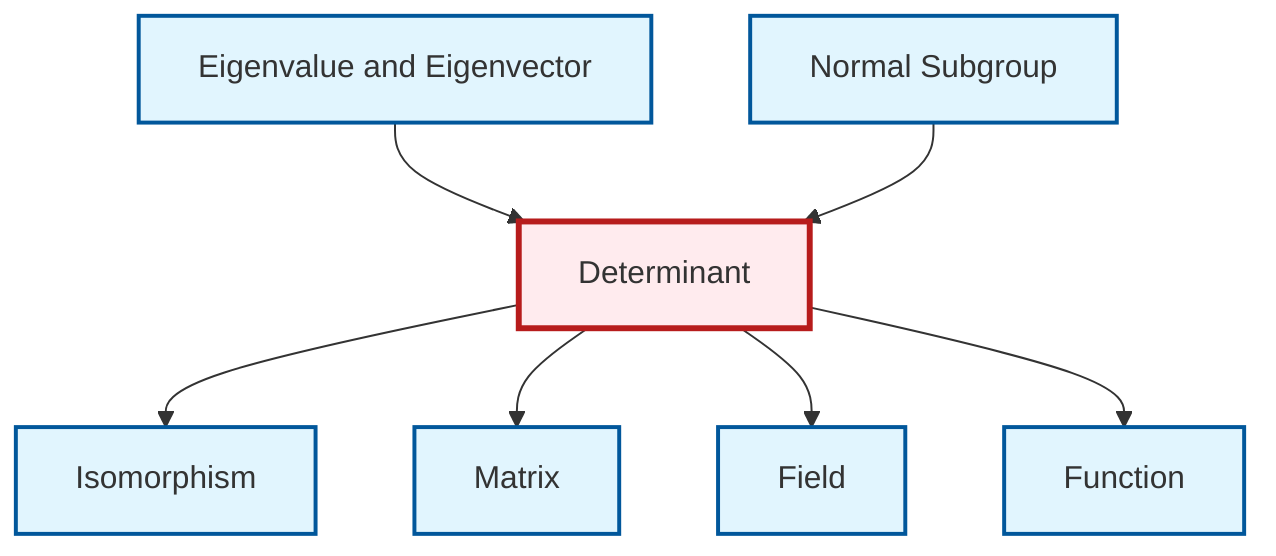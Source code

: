 graph TD
    classDef definition fill:#e1f5fe,stroke:#01579b,stroke-width:2px
    classDef theorem fill:#f3e5f5,stroke:#4a148c,stroke-width:2px
    classDef axiom fill:#fff3e0,stroke:#e65100,stroke-width:2px
    classDef example fill:#e8f5e9,stroke:#1b5e20,stroke-width:2px
    classDef current fill:#ffebee,stroke:#b71c1c,stroke-width:3px
    def-isomorphism["Isomorphism"]:::definition
    def-function["Function"]:::definition
    def-eigenvalue-eigenvector["Eigenvalue and Eigenvector"]:::definition
    def-matrix["Matrix"]:::definition
    def-field["Field"]:::definition
    def-normal-subgroup["Normal Subgroup"]:::definition
    def-determinant["Determinant"]:::definition
    def-determinant --> def-isomorphism
    def-eigenvalue-eigenvector --> def-determinant
    def-determinant --> def-matrix
    def-determinant --> def-field
    def-normal-subgroup --> def-determinant
    def-determinant --> def-function
    class def-determinant current